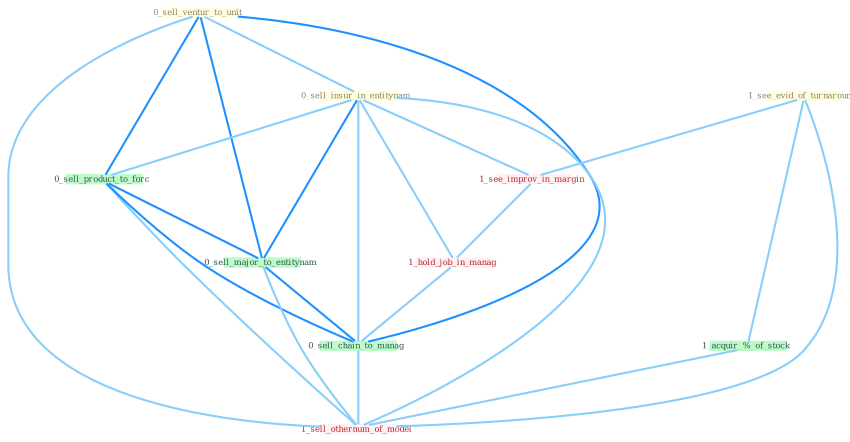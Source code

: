 Graph G{ 
    node
    [shape=polygon,style=filled,width=.5,height=.06,color="#BDFCC9",fixedsize=true,fontsize=4,
    fontcolor="#2f4f4f"];
    {node
    [color="#ffffe0", fontcolor="#8b7d6b"] "0_sell_ventur_to_unit " "0_sell_insur_in_entitynam " "1_see_evid_of_turnaround "}
{node [color="#fff0f5", fontcolor="#b22222"] "1_see_improv_in_margin " "1_hold_job_in_manag " "1_sell_othernum_of_model "}
edge [color="#B0E2FF"];

	"0_sell_ventur_to_unit " -- "0_sell_insur_in_entitynam " [w="1", color="#87cefa" ];
	"0_sell_ventur_to_unit " -- "0_sell_product_to_forc " [w="2", color="#1e90ff" , len=0.8];
	"0_sell_ventur_to_unit " -- "0_sell_major_to_entitynam " [w="2", color="#1e90ff" , len=0.8];
	"0_sell_ventur_to_unit " -- "0_sell_chain_to_manag " [w="2", color="#1e90ff" , len=0.8];
	"0_sell_ventur_to_unit " -- "1_sell_othernum_of_model " [w="1", color="#87cefa" ];
	"0_sell_insur_in_entitynam " -- "1_see_improv_in_margin " [w="1", color="#87cefa" ];
	"0_sell_insur_in_entitynam " -- "1_hold_job_in_manag " [w="1", color="#87cefa" ];
	"0_sell_insur_in_entitynam " -- "0_sell_product_to_forc " [w="1", color="#87cefa" ];
	"0_sell_insur_in_entitynam " -- "0_sell_major_to_entitynam " [w="2", color="#1e90ff" , len=0.8];
	"0_sell_insur_in_entitynam " -- "0_sell_chain_to_manag " [w="1", color="#87cefa" ];
	"0_sell_insur_in_entitynam " -- "1_sell_othernum_of_model " [w="1", color="#87cefa" ];
	"1_see_evid_of_turnaround " -- "1_see_improv_in_margin " [w="1", color="#87cefa" ];
	"1_see_evid_of_turnaround " -- "1_acquir_%_of_stock " [w="1", color="#87cefa" ];
	"1_see_evid_of_turnaround " -- "1_sell_othernum_of_model " [w="1", color="#87cefa" ];
	"1_see_improv_in_margin " -- "1_hold_job_in_manag " [w="1", color="#87cefa" ];
	"1_acquir_%_of_stock " -- "1_sell_othernum_of_model " [w="1", color="#87cefa" ];
	"1_hold_job_in_manag " -- "0_sell_chain_to_manag " [w="1", color="#87cefa" ];
	"0_sell_product_to_forc " -- "0_sell_major_to_entitynam " [w="2", color="#1e90ff" , len=0.8];
	"0_sell_product_to_forc " -- "0_sell_chain_to_manag " [w="2", color="#1e90ff" , len=0.8];
	"0_sell_product_to_forc " -- "1_sell_othernum_of_model " [w="1", color="#87cefa" ];
	"0_sell_major_to_entitynam " -- "0_sell_chain_to_manag " [w="2", color="#1e90ff" , len=0.8];
	"0_sell_major_to_entitynam " -- "1_sell_othernum_of_model " [w="1", color="#87cefa" ];
	"0_sell_chain_to_manag " -- "1_sell_othernum_of_model " [w="1", color="#87cefa" ];
}